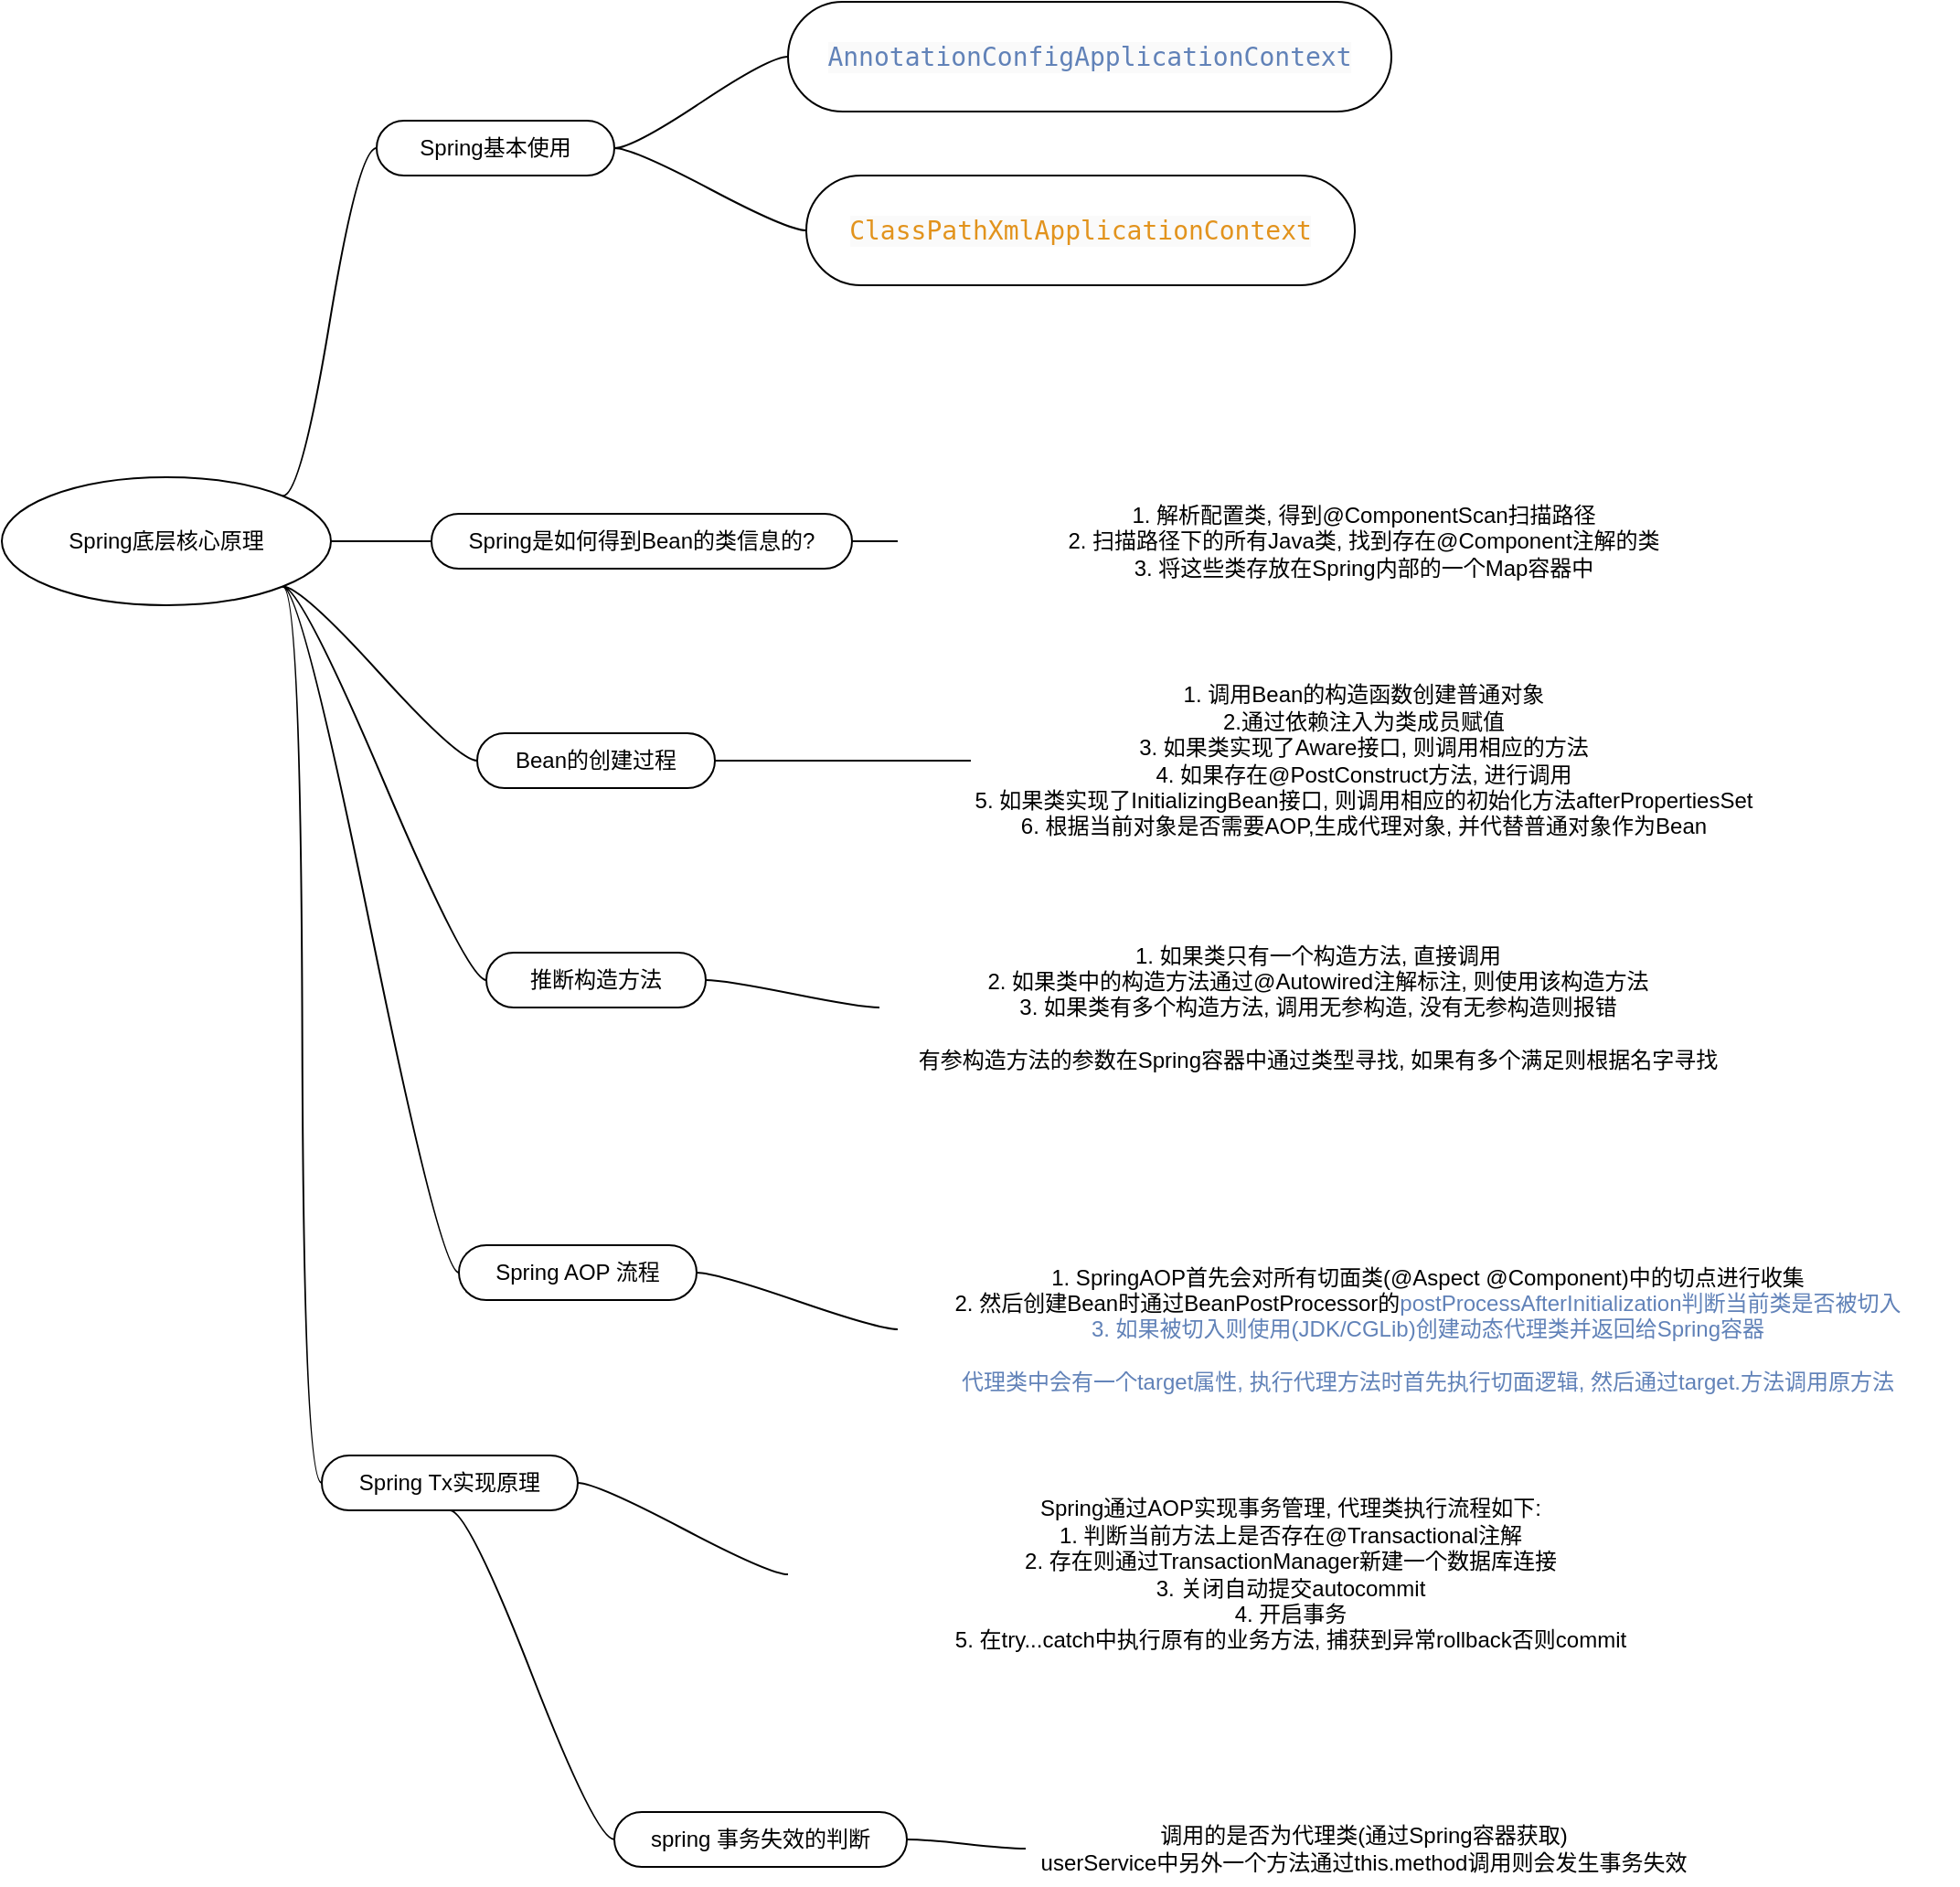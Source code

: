 <mxfile version="27.1.5">
  <diagram name="第 1 页" id="ZJf-LdIB68By4PqamjFJ">
    <mxGraphModel dx="1018" dy="1858" grid="1" gridSize="10" guides="1" tooltips="1" connect="1" arrows="1" fold="1" page="1" pageScale="1" pageWidth="827" pageHeight="1169" math="0" shadow="0">
      <root>
        <mxCell id="0" />
        <mxCell id="1" parent="0" />
        <mxCell id="13rWBJODuXO75rGmTGon-2" style="edgeStyle=entityRelationEdgeStyle;rounded=0;orthogonalLoop=1;jettySize=auto;html=1;startArrow=none;endArrow=none;segment=10;curved=1;sourcePerimeterSpacing=0;targetPerimeterSpacing=0;exitX=1;exitY=0;exitDx=0;exitDy=0;" edge="1" parent="1" source="13rWBJODuXO75rGmTGon-1" target="13rWBJODuXO75rGmTGon-3">
          <mxGeometry relative="1" as="geometry">
            <mxPoint x="520" y="60" as="targetPoint" />
          </mxGeometry>
        </mxCell>
        <mxCell id="13rWBJODuXO75rGmTGon-9" style="edgeStyle=entityRelationEdgeStyle;rounded=0;orthogonalLoop=1;jettySize=auto;html=1;startArrow=none;endArrow=none;segment=10;curved=1;sourcePerimeterSpacing=0;targetPerimeterSpacing=0;exitX=1;exitY=0.5;exitDx=0;exitDy=0;" edge="1" parent="1" source="13rWBJODuXO75rGmTGon-1" target="13rWBJODuXO75rGmTGon-10">
          <mxGeometry relative="1" as="geometry">
            <mxPoint x="540" y="275" as="targetPoint" />
          </mxGeometry>
        </mxCell>
        <mxCell id="13rWBJODuXO75rGmTGon-14" style="edgeStyle=entityRelationEdgeStyle;rounded=0;orthogonalLoop=1;jettySize=auto;html=1;startArrow=none;endArrow=none;segment=10;curved=1;sourcePerimeterSpacing=0;targetPerimeterSpacing=0;exitX=1;exitY=1;exitDx=0;exitDy=0;" edge="1" parent="1" source="13rWBJODuXO75rGmTGon-1" target="13rWBJODuXO75rGmTGon-15">
          <mxGeometry relative="1" as="geometry">
            <mxPoint x="480" y="480" as="targetPoint" />
          </mxGeometry>
        </mxCell>
        <mxCell id="13rWBJODuXO75rGmTGon-18" style="edgeStyle=entityRelationEdgeStyle;rounded=0;orthogonalLoop=1;jettySize=auto;html=1;startArrow=none;endArrow=none;segment=10;curved=1;sourcePerimeterSpacing=0;targetPerimeterSpacing=0;exitX=1;exitY=1;exitDx=0;exitDy=0;" edge="1" parent="1" source="13rWBJODuXO75rGmTGon-1" target="13rWBJODuXO75rGmTGon-19">
          <mxGeometry relative="1" as="geometry">
            <mxPoint x="470" y="590" as="targetPoint" />
          </mxGeometry>
        </mxCell>
        <mxCell id="13rWBJODuXO75rGmTGon-23" style="edgeStyle=entityRelationEdgeStyle;rounded=0;orthogonalLoop=1;jettySize=auto;html=1;startArrow=none;endArrow=none;segment=10;curved=1;sourcePerimeterSpacing=0;targetPerimeterSpacing=0;exitX=1;exitY=1;exitDx=0;exitDy=0;" edge="1" parent="1" source="13rWBJODuXO75rGmTGon-1" target="13rWBJODuXO75rGmTGon-24">
          <mxGeometry relative="1" as="geometry">
            <mxPoint x="480" y="760" as="targetPoint" />
          </mxGeometry>
        </mxCell>
        <mxCell id="13rWBJODuXO75rGmTGon-27" style="edgeStyle=entityRelationEdgeStyle;rounded=0;orthogonalLoop=1;jettySize=auto;html=1;startArrow=none;endArrow=none;segment=10;curved=1;sourcePerimeterSpacing=0;targetPerimeterSpacing=0;exitX=1;exitY=1;exitDx=0;exitDy=0;" edge="1" parent="1" source="13rWBJODuXO75rGmTGon-1" target="13rWBJODuXO75rGmTGon-28">
          <mxGeometry relative="1" as="geometry">
            <mxPoint x="500" y="790" as="targetPoint" />
          </mxGeometry>
        </mxCell>
        <mxCell id="13rWBJODuXO75rGmTGon-1" value="Spring底层核心原理" style="ellipse;whiteSpace=wrap;html=1;align=center;newEdgeStyle={&quot;edgeStyle&quot;:&quot;entityRelationEdgeStyle&quot;,&quot;startArrow&quot;:&quot;none&quot;,&quot;endArrow&quot;:&quot;none&quot;,&quot;segment&quot;:10,&quot;curved&quot;:1,&quot;sourcePerimeterSpacing&quot;:0,&quot;targetPerimeterSpacing&quot;:0};treeFolding=1;treeMoving=1;" vertex="1" parent="1">
          <mxGeometry x="250" y="240" width="180" height="70" as="geometry" />
        </mxCell>
        <mxCell id="13rWBJODuXO75rGmTGon-4" style="edgeStyle=entityRelationEdgeStyle;rounded=0;orthogonalLoop=1;jettySize=auto;html=1;startArrow=none;endArrow=none;segment=10;curved=1;sourcePerimeterSpacing=0;targetPerimeterSpacing=0;exitX=1;exitY=0.5;exitDx=0;exitDy=0;" edge="1" parent="1" source="13rWBJODuXO75rGmTGon-3" target="13rWBJODuXO75rGmTGon-5">
          <mxGeometry relative="1" as="geometry">
            <mxPoint x="670" y="20" as="targetPoint" />
          </mxGeometry>
        </mxCell>
        <mxCell id="13rWBJODuXO75rGmTGon-7" style="edgeStyle=entityRelationEdgeStyle;rounded=0;orthogonalLoop=1;jettySize=auto;html=1;startArrow=none;endArrow=none;segment=10;curved=1;sourcePerimeterSpacing=0;targetPerimeterSpacing=0;exitX=1;exitY=0.5;exitDx=0;exitDy=0;" edge="1" parent="1" source="13rWBJODuXO75rGmTGon-3" target="13rWBJODuXO75rGmTGon-8">
          <mxGeometry relative="1" as="geometry">
            <mxPoint x="670" y="120" as="targetPoint" />
          </mxGeometry>
        </mxCell>
        <mxCell id="13rWBJODuXO75rGmTGon-3" value="Spring基本使用" style="whiteSpace=wrap;html=1;rounded=1;arcSize=50;align=center;verticalAlign=middle;strokeWidth=1;autosize=1;spacing=4;treeFolding=1;treeMoving=1;newEdgeStyle={&quot;edgeStyle&quot;:&quot;entityRelationEdgeStyle&quot;,&quot;startArrow&quot;:&quot;none&quot;,&quot;endArrow&quot;:&quot;none&quot;,&quot;segment&quot;:10,&quot;curved&quot;:1,&quot;sourcePerimeterSpacing&quot;:0,&quot;targetPerimeterSpacing&quot;:0};" vertex="1" parent="1">
          <mxGeometry x="455" y="45" width="130" height="30" as="geometry" />
        </mxCell>
        <mxCell id="13rWBJODuXO75rGmTGon-5" value="&lt;div style=&quot;background-color:#fafafa;color:#90a4ae&quot;&gt;&lt;pre style=&quot;font-family:&#39;JetBrains Mono&#39;,monospace;font-size:10.5pt;&quot;&gt;&lt;span style=&quot;color:#6182b8;&quot;&gt;AnnotationConfigApplicationContext&lt;/span&gt;&lt;/pre&gt;&lt;/div&gt;" style="whiteSpace=wrap;html=1;rounded=1;arcSize=50;align=center;verticalAlign=middle;strokeWidth=1;autosize=1;spacing=4;treeFolding=1;treeMoving=1;newEdgeStyle={&quot;edgeStyle&quot;:&quot;entityRelationEdgeStyle&quot;,&quot;startArrow&quot;:&quot;none&quot;,&quot;endArrow&quot;:&quot;none&quot;,&quot;segment&quot;:10,&quot;curved&quot;:1,&quot;sourcePerimeterSpacing&quot;:0,&quot;targetPerimeterSpacing&quot;:0};" vertex="1" parent="1">
          <mxGeometry x="680" y="-20" width="330" height="60" as="geometry" />
        </mxCell>
        <mxCell id="13rWBJODuXO75rGmTGon-8" value="&lt;div style=&quot;background-color:#fafafa;color:#90a4ae&quot;&gt;&lt;pre style=&quot;font-family:&#39;JetBrains Mono&#39;,monospace;font-size:10.5pt;&quot;&gt;&lt;span style=&quot;color:#e2931d;&quot;&gt;ClassPathXmlApplicationContext&lt;/span&gt;&lt;/pre&gt;&lt;/div&gt;" style="whiteSpace=wrap;html=1;rounded=1;arcSize=50;align=center;verticalAlign=middle;strokeWidth=1;autosize=1;spacing=4;treeFolding=1;treeMoving=1;newEdgeStyle={&quot;edgeStyle&quot;:&quot;entityRelationEdgeStyle&quot;,&quot;startArrow&quot;:&quot;none&quot;,&quot;endArrow&quot;:&quot;none&quot;,&quot;segment&quot;:10,&quot;curved&quot;:1,&quot;sourcePerimeterSpacing&quot;:0,&quot;targetPerimeterSpacing&quot;:0};" vertex="1" parent="1">
          <mxGeometry x="690" y="75" width="300" height="60" as="geometry" />
        </mxCell>
        <mxCell id="13rWBJODuXO75rGmTGon-11" style="edgeStyle=entityRelationEdgeStyle;rounded=0;orthogonalLoop=1;jettySize=auto;html=1;startArrow=none;endArrow=none;segment=10;curved=1;sourcePerimeterSpacing=0;targetPerimeterSpacing=0;exitX=1;exitY=0.5;exitDx=0;exitDy=0;" edge="1" parent="1" source="13rWBJODuXO75rGmTGon-10" target="13rWBJODuXO75rGmTGon-13">
          <mxGeometry relative="1" as="geometry">
            <mxPoint x="770" y="275" as="targetPoint" />
          </mxGeometry>
        </mxCell>
        <mxCell id="13rWBJODuXO75rGmTGon-10" value="Spring是如何得到Bean的类信息的?" style="whiteSpace=wrap;html=1;rounded=1;arcSize=50;align=center;verticalAlign=middle;strokeWidth=1;autosize=1;spacing=4;treeFolding=1;treeMoving=1;newEdgeStyle={&quot;edgeStyle&quot;:&quot;entityRelationEdgeStyle&quot;,&quot;startArrow&quot;:&quot;none&quot;,&quot;endArrow&quot;:&quot;none&quot;,&quot;segment&quot;:10,&quot;curved&quot;:1,&quot;sourcePerimeterSpacing&quot;:0,&quot;targetPerimeterSpacing&quot;:0};" vertex="1" parent="1">
          <mxGeometry x="485" y="260" width="230" height="30" as="geometry" />
        </mxCell>
        <mxCell id="13rWBJODuXO75rGmTGon-13" value="1. 解析配置类, 得到@ComponentScan扫描路径&lt;div&gt;2. 扫描路径下的所有Java类, 找到存在@Component注解的类&lt;/div&gt;&lt;div&gt;3. 将这些类存放在Spring内部的一个Map容器中&lt;/div&gt;" style="text;html=1;align=center;verticalAlign=middle;whiteSpace=wrap;rounded=0;" vertex="1" parent="1">
          <mxGeometry x="740" y="260" width="510" height="30" as="geometry" />
        </mxCell>
        <mxCell id="13rWBJODuXO75rGmTGon-16" style="edgeStyle=entityRelationEdgeStyle;rounded=0;orthogonalLoop=1;jettySize=auto;html=1;startArrow=none;endArrow=none;segment=10;curved=1;sourcePerimeterSpacing=0;targetPerimeterSpacing=0;exitX=1;exitY=0.5;exitDx=0;exitDy=0;" edge="1" parent="1" source="13rWBJODuXO75rGmTGon-15" target="13rWBJODuXO75rGmTGon-17">
          <mxGeometry relative="1" as="geometry">
            <mxPoint x="810" y="395" as="targetPoint" />
          </mxGeometry>
        </mxCell>
        <mxCell id="13rWBJODuXO75rGmTGon-15" value="Bean的创建过程" style="whiteSpace=wrap;html=1;rounded=1;arcSize=50;align=center;verticalAlign=middle;strokeWidth=1;autosize=1;spacing=4;treeFolding=1;treeMoving=1;newEdgeStyle={&quot;edgeStyle&quot;:&quot;entityRelationEdgeStyle&quot;,&quot;startArrow&quot;:&quot;none&quot;,&quot;endArrow&quot;:&quot;none&quot;,&quot;segment&quot;:10,&quot;curved&quot;:1,&quot;sourcePerimeterSpacing&quot;:0,&quot;targetPerimeterSpacing&quot;:0};" vertex="1" parent="1">
          <mxGeometry x="510" y="380" width="130" height="30" as="geometry" />
        </mxCell>
        <mxCell id="13rWBJODuXO75rGmTGon-17" value="1. 调用Bean的构造函数创建普通对象&lt;div&gt;2.通过依赖注入为类成员赋值&lt;/div&gt;&lt;div&gt;3. 如果类实现了Aware接口, 则调用相应的方法&lt;/div&gt;&lt;div&gt;4. 如果存在@PostConstruct方法, 进行调用&lt;/div&gt;&lt;div&gt;5. 如果类实现了InitializingBean接口, 则调用相应的初始化方法afterPropertiesSet&lt;/div&gt;&lt;div&gt;6. 根据当前对象是否需要AOP,生成代理对象, 并代替普通对象作为Bean&lt;/div&gt;" style="text;html=1;align=center;verticalAlign=middle;whiteSpace=wrap;rounded=0;" vertex="1" parent="1">
          <mxGeometry x="780" y="380" width="430" height="30" as="geometry" />
        </mxCell>
        <mxCell id="13rWBJODuXO75rGmTGon-20" style="edgeStyle=entityRelationEdgeStyle;rounded=0;orthogonalLoop=1;jettySize=auto;html=1;startArrow=none;endArrow=none;segment=10;curved=1;sourcePerimeterSpacing=0;targetPerimeterSpacing=0;exitX=1;exitY=0.5;exitDx=0;exitDy=0;" edge="1" parent="1" source="13rWBJODuXO75rGmTGon-19" target="13rWBJODuXO75rGmTGon-21">
          <mxGeometry relative="1" as="geometry">
            <mxPoint x="750" y="500" as="targetPoint" />
          </mxGeometry>
        </mxCell>
        <mxCell id="13rWBJODuXO75rGmTGon-19" value="推断构造方法" style="whiteSpace=wrap;html=1;rounded=1;arcSize=50;align=center;verticalAlign=middle;strokeWidth=1;autosize=1;spacing=4;treeFolding=1;treeMoving=1;newEdgeStyle={&quot;edgeStyle&quot;:&quot;entityRelationEdgeStyle&quot;,&quot;startArrow&quot;:&quot;none&quot;,&quot;endArrow&quot;:&quot;none&quot;,&quot;segment&quot;:10,&quot;curved&quot;:1,&quot;sourcePerimeterSpacing&quot;:0,&quot;targetPerimeterSpacing&quot;:0};" vertex="1" parent="1">
          <mxGeometry x="515" y="500" width="120" height="30" as="geometry" />
        </mxCell>
        <mxCell id="13rWBJODuXO75rGmTGon-21" value="1. 如果类只有一个构造方法, 直接调用&lt;div&gt;2. 如果类中的构造方法通过@Autowired注解标注, 则使用该构造方法&lt;/div&gt;&lt;div&gt;3. 如果类有多个构造方法, 调用无参构造, 没有无参构造则报错&lt;/div&gt;&lt;div&gt;&lt;br&gt;&lt;/div&gt;&lt;div&gt;有参构造方法的参数在Spring容器中通过类型寻找, 如果有多个满足则根据名字寻找&lt;/div&gt;" style="text;html=1;align=center;verticalAlign=middle;whiteSpace=wrap;rounded=0;" vertex="1" parent="1">
          <mxGeometry x="730" y="500" width="480" height="60" as="geometry" />
        </mxCell>
        <mxCell id="13rWBJODuXO75rGmTGon-25" style="edgeStyle=entityRelationEdgeStyle;rounded=0;orthogonalLoop=1;jettySize=auto;html=1;startArrow=none;endArrow=none;segment=10;curved=1;sourcePerimeterSpacing=0;targetPerimeterSpacing=0;exitX=1;exitY=0.5;exitDx=0;exitDy=0;" edge="1" parent="1" source="13rWBJODuXO75rGmTGon-24" target="13rWBJODuXO75rGmTGon-26">
          <mxGeometry relative="1" as="geometry">
            <mxPoint x="770" y="675" as="targetPoint" />
          </mxGeometry>
        </mxCell>
        <mxCell id="13rWBJODuXO75rGmTGon-24" value="Spring AOP 流程" style="whiteSpace=wrap;html=1;rounded=1;arcSize=50;align=center;verticalAlign=middle;strokeWidth=1;autosize=1;spacing=4;treeFolding=1;treeMoving=1;newEdgeStyle={&quot;edgeStyle&quot;:&quot;entityRelationEdgeStyle&quot;,&quot;startArrow&quot;:&quot;none&quot;,&quot;endArrow&quot;:&quot;none&quot;,&quot;segment&quot;:10,&quot;curved&quot;:1,&quot;sourcePerimeterSpacing&quot;:0,&quot;targetPerimeterSpacing&quot;:0};" vertex="1" parent="1">
          <mxGeometry x="500" y="660" width="130" height="30" as="geometry" />
        </mxCell>
        <mxCell id="13rWBJODuXO75rGmTGon-26" value="1. SpringAOP首先会对所有切面类(@Aspect @Component)中的切点进行收集&lt;div&gt;2. 然后创建Bean时通过BeanPostProcessor的&lt;span style=&quot;background-color: light-dark(#ffffff, var(--ge-dark-color, #121212));&quot;&gt;&lt;font face=&quot;Helvetica&quot; style=&quot;color: light-dark(rgb(97, 130, 184), rgb(255, 255, 255));&quot;&gt;postProcessAfterInitialization判断当前类是否被切入&lt;/font&gt;&lt;/span&gt;&lt;/div&gt;&lt;div&gt;&lt;span style=&quot;background-color: light-dark(#ffffff, var(--ge-dark-color, #121212));&quot;&gt;&lt;font face=&quot;Helvetica&quot; style=&quot;color: light-dark(rgb(97, 130, 184), rgb(255, 255, 255));&quot;&gt;3. 如果被切入则使用(JDK/CGLib)创建动态代理类并返回给Spring容器&lt;/font&gt;&lt;/span&gt;&lt;/div&gt;&lt;div&gt;&lt;span style=&quot;background-color: light-dark(#ffffff, var(--ge-dark-color, #121212));&quot;&gt;&lt;font face=&quot;Helvetica&quot; style=&quot;color: light-dark(rgb(97, 130, 184), rgb(255, 255, 255));&quot;&gt;&lt;br&gt;&lt;/font&gt;&lt;/span&gt;&lt;/div&gt;&lt;div&gt;&lt;span style=&quot;background-color: light-dark(#ffffff, var(--ge-dark-color, #121212));&quot;&gt;&lt;font face=&quot;Helvetica&quot; style=&quot;color: light-dark(rgb(97, 130, 184), rgb(255, 255, 255));&quot;&gt;代理类中会有一个target属性, 执行代理方法时首先执行切面逻辑, 然后通过target.方法调用原方法&lt;/font&gt;&lt;/span&gt;&lt;/div&gt;" style="text;html=1;align=center;verticalAlign=middle;whiteSpace=wrap;rounded=0;" vertex="1" parent="1">
          <mxGeometry x="740" y="660" width="580" height="92" as="geometry" />
        </mxCell>
        <mxCell id="13rWBJODuXO75rGmTGon-29" style="edgeStyle=entityRelationEdgeStyle;rounded=0;orthogonalLoop=1;jettySize=auto;html=1;startArrow=none;endArrow=none;segment=10;curved=1;sourcePerimeterSpacing=0;targetPerimeterSpacing=0;exitX=1;exitY=0.5;exitDx=0;exitDy=0;" edge="1" parent="1" source="13rWBJODuXO75rGmTGon-28" target="13rWBJODuXO75rGmTGon-30">
          <mxGeometry relative="1" as="geometry">
            <mxPoint x="710" y="840" as="targetPoint" />
          </mxGeometry>
        </mxCell>
        <mxCell id="13rWBJODuXO75rGmTGon-31" style="edgeStyle=entityRelationEdgeStyle;rounded=0;orthogonalLoop=1;jettySize=auto;html=1;startArrow=none;endArrow=none;segment=10;curved=1;sourcePerimeterSpacing=0;targetPerimeterSpacing=0;exitX=0.5;exitY=1;exitDx=0;exitDy=0;" edge="1" parent="1" source="13rWBJODuXO75rGmTGon-28" target="13rWBJODuXO75rGmTGon-35">
          <mxGeometry relative="1" as="geometry">
            <mxPoint x="530" y="900" as="targetPoint" />
          </mxGeometry>
        </mxCell>
        <mxCell id="13rWBJODuXO75rGmTGon-28" value="Spring Tx实现原理" style="whiteSpace=wrap;html=1;rounded=1;arcSize=50;align=center;verticalAlign=middle;strokeWidth=1;autosize=1;spacing=4;treeFolding=1;treeMoving=1;newEdgeStyle={&quot;edgeStyle&quot;:&quot;entityRelationEdgeStyle&quot;,&quot;startArrow&quot;:&quot;none&quot;,&quot;endArrow&quot;:&quot;none&quot;,&quot;segment&quot;:10,&quot;curved&quot;:1,&quot;sourcePerimeterSpacing&quot;:0,&quot;targetPerimeterSpacing&quot;:0};" vertex="1" parent="1">
          <mxGeometry x="425" y="775" width="140" height="30" as="geometry" />
        </mxCell>
        <mxCell id="13rWBJODuXO75rGmTGon-30" value="Spring通过AOP实现事务管理, 代理类执行流程如下:&lt;div&gt;1. 判断当前方法上是否存在@Transactional注解&lt;/div&gt;&lt;div&gt;2. 存在则通过TransactionManager新建一个数据库连接&lt;/div&gt;&lt;div&gt;3. 关闭自动提交autocommit&lt;/div&gt;&lt;div&gt;4. 开启事务&lt;/div&gt;&lt;div&gt;5. 在try...catch中执行原有的业务方法, 捕获到异常rollback否则commit&lt;/div&gt;" style="text;html=1;align=center;verticalAlign=middle;whiteSpace=wrap;rounded=0;" vertex="1" parent="1">
          <mxGeometry x="680" y="825" width="550" height="30" as="geometry" />
        </mxCell>
        <mxCell id="13rWBJODuXO75rGmTGon-36" style="edgeStyle=entityRelationEdgeStyle;rounded=0;orthogonalLoop=1;jettySize=auto;html=1;startArrow=none;endArrow=none;segment=10;curved=1;sourcePerimeterSpacing=0;targetPerimeterSpacing=0;exitX=1;exitY=0.5;exitDx=0;exitDy=0;" edge="1" parent="1" source="13rWBJODuXO75rGmTGon-35" target="13rWBJODuXO75rGmTGon-37">
          <mxGeometry relative="1" as="geometry">
            <mxPoint x="840" y="985" as="targetPoint" />
          </mxGeometry>
        </mxCell>
        <mxCell id="13rWBJODuXO75rGmTGon-35" value="spring 事务失效的判断" style="whiteSpace=wrap;html=1;rounded=1;arcSize=50;align=center;verticalAlign=middle;strokeWidth=1;autosize=1;spacing=4;treeFolding=1;treeMoving=1;newEdgeStyle={&quot;edgeStyle&quot;:&quot;entityRelationEdgeStyle&quot;,&quot;startArrow&quot;:&quot;none&quot;,&quot;endArrow&quot;:&quot;none&quot;,&quot;segment&quot;:10,&quot;curved&quot;:1,&quot;sourcePerimeterSpacing&quot;:0,&quot;targetPerimeterSpacing&quot;:0};" vertex="1" parent="1">
          <mxGeometry x="585" y="970" width="160" height="30" as="geometry" />
        </mxCell>
        <mxCell id="13rWBJODuXO75rGmTGon-37" value="调用的是否为代理类(通过Spring容器获取)&lt;div&gt;userService中另外一个方法通过this.method调用则会发生事务失效&lt;/div&gt;" style="text;html=1;align=center;verticalAlign=middle;whiteSpace=wrap;rounded=0;" vertex="1" parent="1">
          <mxGeometry x="810" y="970" width="370" height="40" as="geometry" />
        </mxCell>
      </root>
    </mxGraphModel>
  </diagram>
</mxfile>
